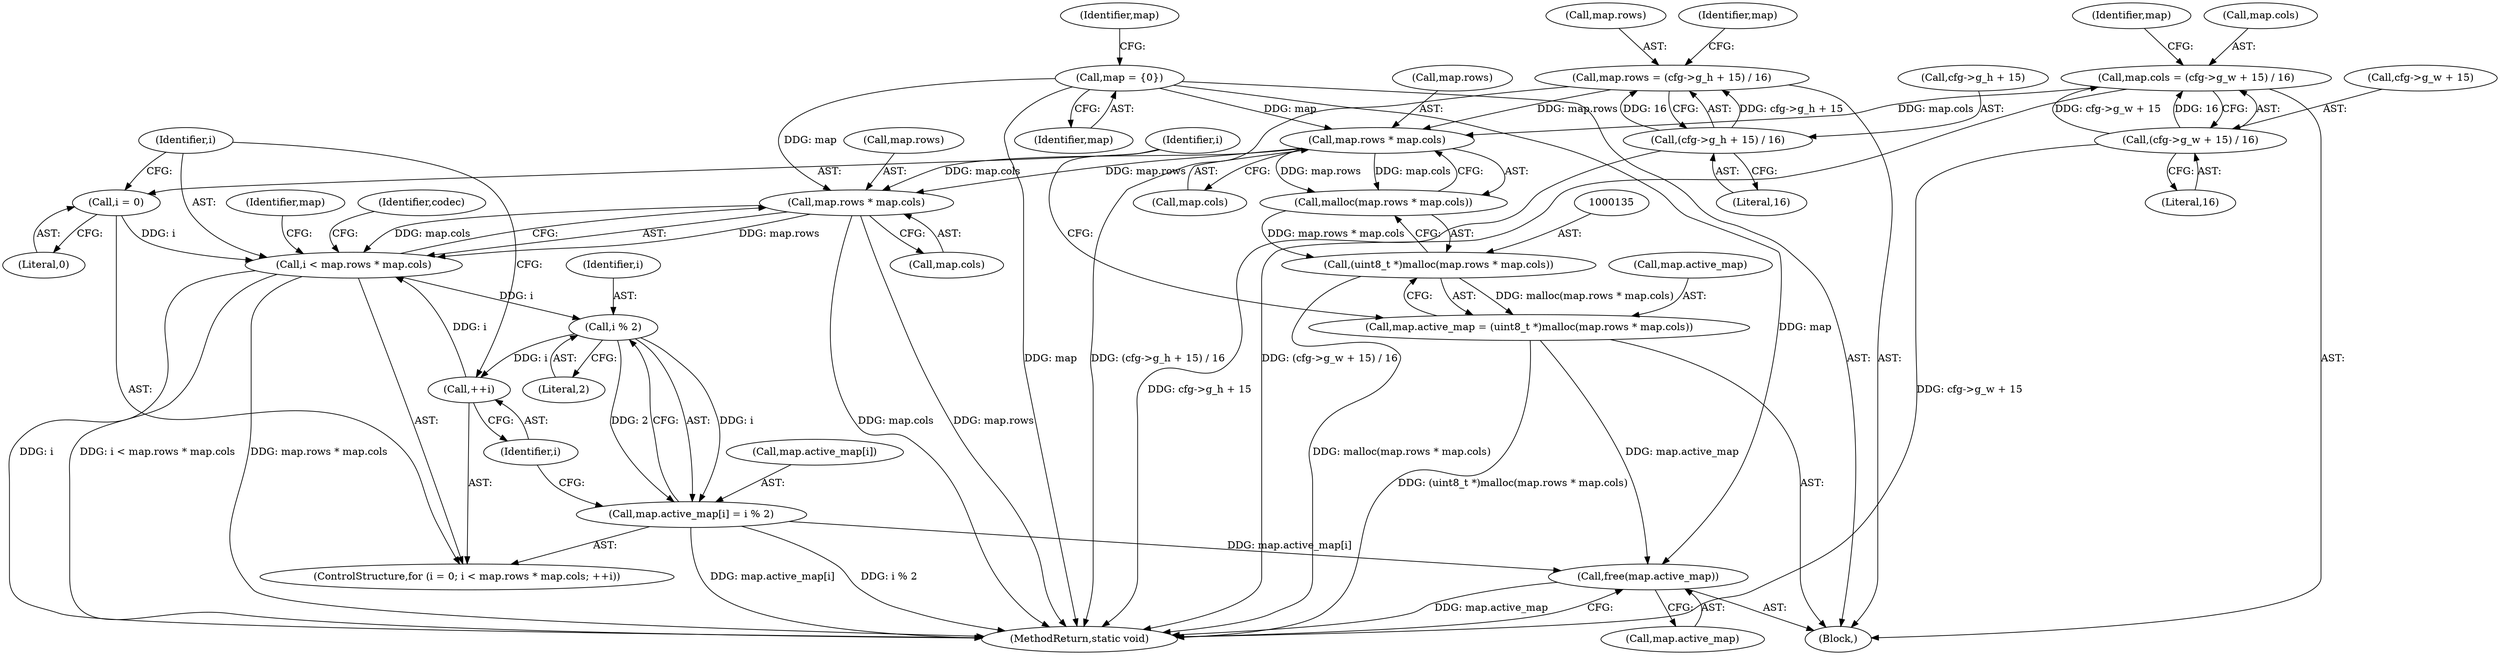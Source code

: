digraph "1_Android_5a9753fca56f0eeb9f61e342b2fccffc364f9426_8@API" {
"1000177" [label="(Call,free(map.active_map))"];
"1000106" [label="(Call,map = {0})"];
"1000159" [label="(Call,map.active_map[i] = i % 2)"];
"1000165" [label="(Call,i % 2)"];
"1000148" [label="(Call,i < map.rows * map.cols)"];
"1000157" [label="(Call,++i)"];
"1000145" [label="(Call,i = 0)"];
"1000150" [label="(Call,map.rows * map.cols)"];
"1000137" [label="(Call,map.rows * map.cols)"];
"1000108" [label="(Call,map.rows = (cfg->g_h + 15) / 16)"];
"1000112" [label="(Call,(cfg->g_h + 15) / 16)"];
"1000119" [label="(Call,map.cols = (cfg->g_w + 15) / 16)"];
"1000123" [label="(Call,(cfg->g_w + 15) / 16)"];
"1000130" [label="(Call,map.active_map = (uint8_t *)malloc(map.rows * map.cols))"];
"1000134" [label="(Call,(uint8_t *)malloc(map.rows * map.cols))"];
"1000136" [label="(Call,malloc(map.rows * map.cols))"];
"1000165" [label="(Call,i % 2)"];
"1000106" [label="(Call,map = {0})"];
"1000177" [label="(Call,free(map.active_map))"];
"1000146" [label="(Identifier,i)"];
"1000112" [label="(Call,(cfg->g_h + 15) / 16)"];
"1000113" [label="(Call,cfg->g_h + 15)"];
"1000170" [label="(Identifier,codec)"];
"1000166" [label="(Identifier,i)"];
"1000144" [label="(ControlStructure,for (i = 0; i < map.rows * map.cols; ++i))"];
"1000148" [label="(Call,i < map.rows * map.cols)"];
"1000118" [label="(Literal,16)"];
"1000160" [label="(Call,map.active_map[i])"];
"1000147" [label="(Literal,0)"];
"1000107" [label="(Identifier,map)"];
"1000108" [label="(Call,map.rows = (cfg->g_h + 15) / 16)"];
"1000158" [label="(Identifier,i)"];
"1000154" [label="(Call,map.cols)"];
"1000103" [label="(Block,)"];
"1000151" [label="(Call,map.rows)"];
"1000109" [label="(Call,map.rows)"];
"1000181" [label="(MethodReturn,static void)"];
"1000110" [label="(Identifier,map)"];
"1000150" [label="(Call,map.rows * map.cols)"];
"1000136" [label="(Call,malloc(map.rows * map.cols))"];
"1000131" [label="(Call,map.active_map)"];
"1000178" [label="(Call,map.active_map)"];
"1000138" [label="(Call,map.rows)"];
"1000137" [label="(Call,map.rows * map.cols)"];
"1000167" [label="(Literal,2)"];
"1000162" [label="(Identifier,map)"];
"1000149" [label="(Identifier,i)"];
"1000121" [label="(Identifier,map)"];
"1000129" [label="(Literal,16)"];
"1000130" [label="(Call,map.active_map = (uint8_t *)malloc(map.rows * map.cols))"];
"1000123" [label="(Call,(cfg->g_w + 15) / 16)"];
"1000157" [label="(Call,++i)"];
"1000134" [label="(Call,(uint8_t *)malloc(map.rows * map.cols))"];
"1000132" [label="(Identifier,map)"];
"1000159" [label="(Call,map.active_map[i] = i % 2)"];
"1000141" [label="(Call,map.cols)"];
"1000120" [label="(Call,map.cols)"];
"1000124" [label="(Call,cfg->g_w + 15)"];
"1000119" [label="(Call,map.cols = (cfg->g_w + 15) / 16)"];
"1000145" [label="(Call,i = 0)"];
"1000177" -> "1000103"  [label="AST: "];
"1000177" -> "1000178"  [label="CFG: "];
"1000178" -> "1000177"  [label="AST: "];
"1000181" -> "1000177"  [label="CFG: "];
"1000177" -> "1000181"  [label="DDG: map.active_map"];
"1000106" -> "1000177"  [label="DDG: map"];
"1000159" -> "1000177"  [label="DDG: map.active_map[i]"];
"1000130" -> "1000177"  [label="DDG: map.active_map"];
"1000106" -> "1000103"  [label="AST: "];
"1000106" -> "1000107"  [label="CFG: "];
"1000107" -> "1000106"  [label="AST: "];
"1000110" -> "1000106"  [label="CFG: "];
"1000106" -> "1000181"  [label="DDG: map"];
"1000106" -> "1000137"  [label="DDG: map"];
"1000106" -> "1000150"  [label="DDG: map"];
"1000159" -> "1000144"  [label="AST: "];
"1000159" -> "1000165"  [label="CFG: "];
"1000160" -> "1000159"  [label="AST: "];
"1000165" -> "1000159"  [label="AST: "];
"1000158" -> "1000159"  [label="CFG: "];
"1000159" -> "1000181"  [label="DDG: map.active_map[i]"];
"1000159" -> "1000181"  [label="DDG: i % 2"];
"1000165" -> "1000159"  [label="DDG: i"];
"1000165" -> "1000159"  [label="DDG: 2"];
"1000165" -> "1000167"  [label="CFG: "];
"1000166" -> "1000165"  [label="AST: "];
"1000167" -> "1000165"  [label="AST: "];
"1000165" -> "1000157"  [label="DDG: i"];
"1000148" -> "1000165"  [label="DDG: i"];
"1000148" -> "1000144"  [label="AST: "];
"1000148" -> "1000150"  [label="CFG: "];
"1000149" -> "1000148"  [label="AST: "];
"1000150" -> "1000148"  [label="AST: "];
"1000162" -> "1000148"  [label="CFG: "];
"1000170" -> "1000148"  [label="CFG: "];
"1000148" -> "1000181"  [label="DDG: i"];
"1000148" -> "1000181"  [label="DDG: i < map.rows * map.cols"];
"1000148" -> "1000181"  [label="DDG: map.rows * map.cols"];
"1000157" -> "1000148"  [label="DDG: i"];
"1000145" -> "1000148"  [label="DDG: i"];
"1000150" -> "1000148"  [label="DDG: map.rows"];
"1000150" -> "1000148"  [label="DDG: map.cols"];
"1000157" -> "1000144"  [label="AST: "];
"1000157" -> "1000158"  [label="CFG: "];
"1000158" -> "1000157"  [label="AST: "];
"1000149" -> "1000157"  [label="CFG: "];
"1000145" -> "1000144"  [label="AST: "];
"1000145" -> "1000147"  [label="CFG: "];
"1000146" -> "1000145"  [label="AST: "];
"1000147" -> "1000145"  [label="AST: "];
"1000149" -> "1000145"  [label="CFG: "];
"1000150" -> "1000154"  [label="CFG: "];
"1000151" -> "1000150"  [label="AST: "];
"1000154" -> "1000150"  [label="AST: "];
"1000150" -> "1000181"  [label="DDG: map.cols"];
"1000150" -> "1000181"  [label="DDG: map.rows"];
"1000137" -> "1000150"  [label="DDG: map.rows"];
"1000137" -> "1000150"  [label="DDG: map.cols"];
"1000137" -> "1000136"  [label="AST: "];
"1000137" -> "1000141"  [label="CFG: "];
"1000138" -> "1000137"  [label="AST: "];
"1000141" -> "1000137"  [label="AST: "];
"1000136" -> "1000137"  [label="CFG: "];
"1000137" -> "1000136"  [label="DDG: map.rows"];
"1000137" -> "1000136"  [label="DDG: map.cols"];
"1000108" -> "1000137"  [label="DDG: map.rows"];
"1000119" -> "1000137"  [label="DDG: map.cols"];
"1000108" -> "1000103"  [label="AST: "];
"1000108" -> "1000112"  [label="CFG: "];
"1000109" -> "1000108"  [label="AST: "];
"1000112" -> "1000108"  [label="AST: "];
"1000121" -> "1000108"  [label="CFG: "];
"1000108" -> "1000181"  [label="DDG: (cfg->g_h + 15) / 16"];
"1000112" -> "1000108"  [label="DDG: cfg->g_h + 15"];
"1000112" -> "1000108"  [label="DDG: 16"];
"1000112" -> "1000118"  [label="CFG: "];
"1000113" -> "1000112"  [label="AST: "];
"1000118" -> "1000112"  [label="AST: "];
"1000112" -> "1000181"  [label="DDG: cfg->g_h + 15"];
"1000119" -> "1000103"  [label="AST: "];
"1000119" -> "1000123"  [label="CFG: "];
"1000120" -> "1000119"  [label="AST: "];
"1000123" -> "1000119"  [label="AST: "];
"1000132" -> "1000119"  [label="CFG: "];
"1000119" -> "1000181"  [label="DDG: (cfg->g_w + 15) / 16"];
"1000123" -> "1000119"  [label="DDG: cfg->g_w + 15"];
"1000123" -> "1000119"  [label="DDG: 16"];
"1000123" -> "1000129"  [label="CFG: "];
"1000124" -> "1000123"  [label="AST: "];
"1000129" -> "1000123"  [label="AST: "];
"1000123" -> "1000181"  [label="DDG: cfg->g_w + 15"];
"1000130" -> "1000103"  [label="AST: "];
"1000130" -> "1000134"  [label="CFG: "];
"1000131" -> "1000130"  [label="AST: "];
"1000134" -> "1000130"  [label="AST: "];
"1000146" -> "1000130"  [label="CFG: "];
"1000130" -> "1000181"  [label="DDG: (uint8_t *)malloc(map.rows * map.cols)"];
"1000134" -> "1000130"  [label="DDG: malloc(map.rows * map.cols)"];
"1000134" -> "1000136"  [label="CFG: "];
"1000135" -> "1000134"  [label="AST: "];
"1000136" -> "1000134"  [label="AST: "];
"1000134" -> "1000181"  [label="DDG: malloc(map.rows * map.cols)"];
"1000136" -> "1000134"  [label="DDG: map.rows * map.cols"];
}
